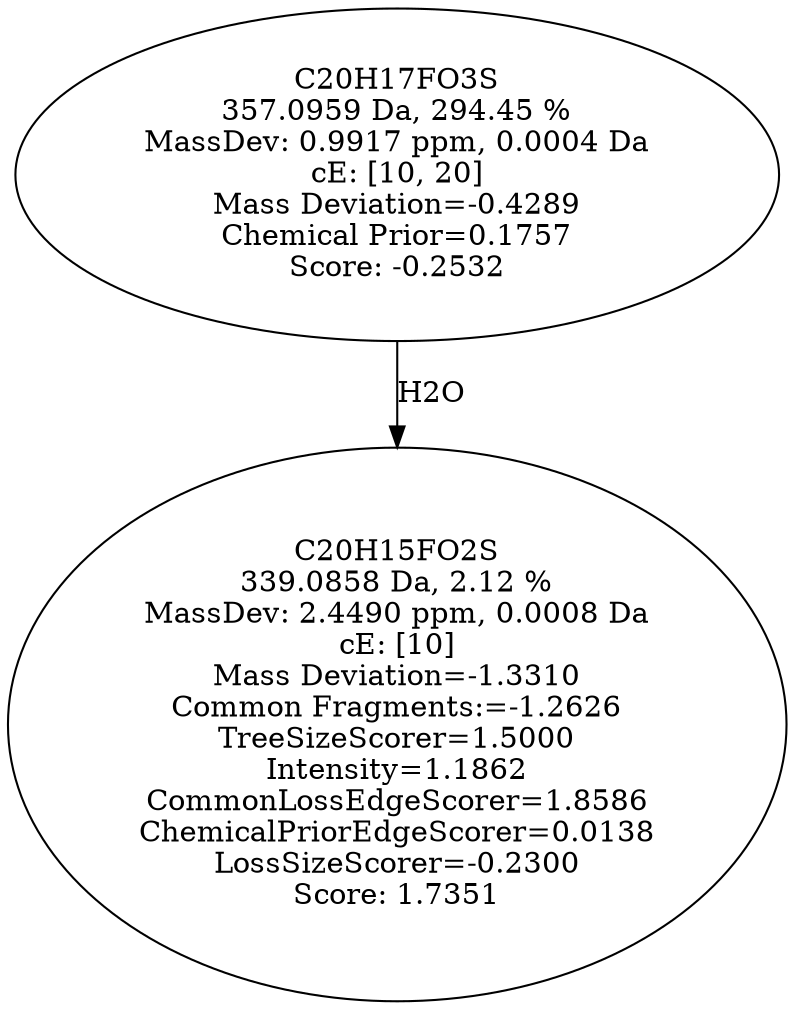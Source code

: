 strict digraph {
v1 [label="C20H15FO2S\n339.0858 Da, 2.12 %\nMassDev: 2.4490 ppm, 0.0008 Da\ncE: [10]\nMass Deviation=-1.3310\nCommon Fragments:=-1.2626\nTreeSizeScorer=1.5000\nIntensity=1.1862\nCommonLossEdgeScorer=1.8586\nChemicalPriorEdgeScorer=0.0138\nLossSizeScorer=-0.2300\nScore: 1.7351"];
v2 [label="C20H17FO3S\n357.0959 Da, 294.45 %\nMassDev: 0.9917 ppm, 0.0004 Da\ncE: [10, 20]\nMass Deviation=-0.4289\nChemical Prior=0.1757\nScore: -0.2532"];
v2 -> v1 [label="H2O"];
}